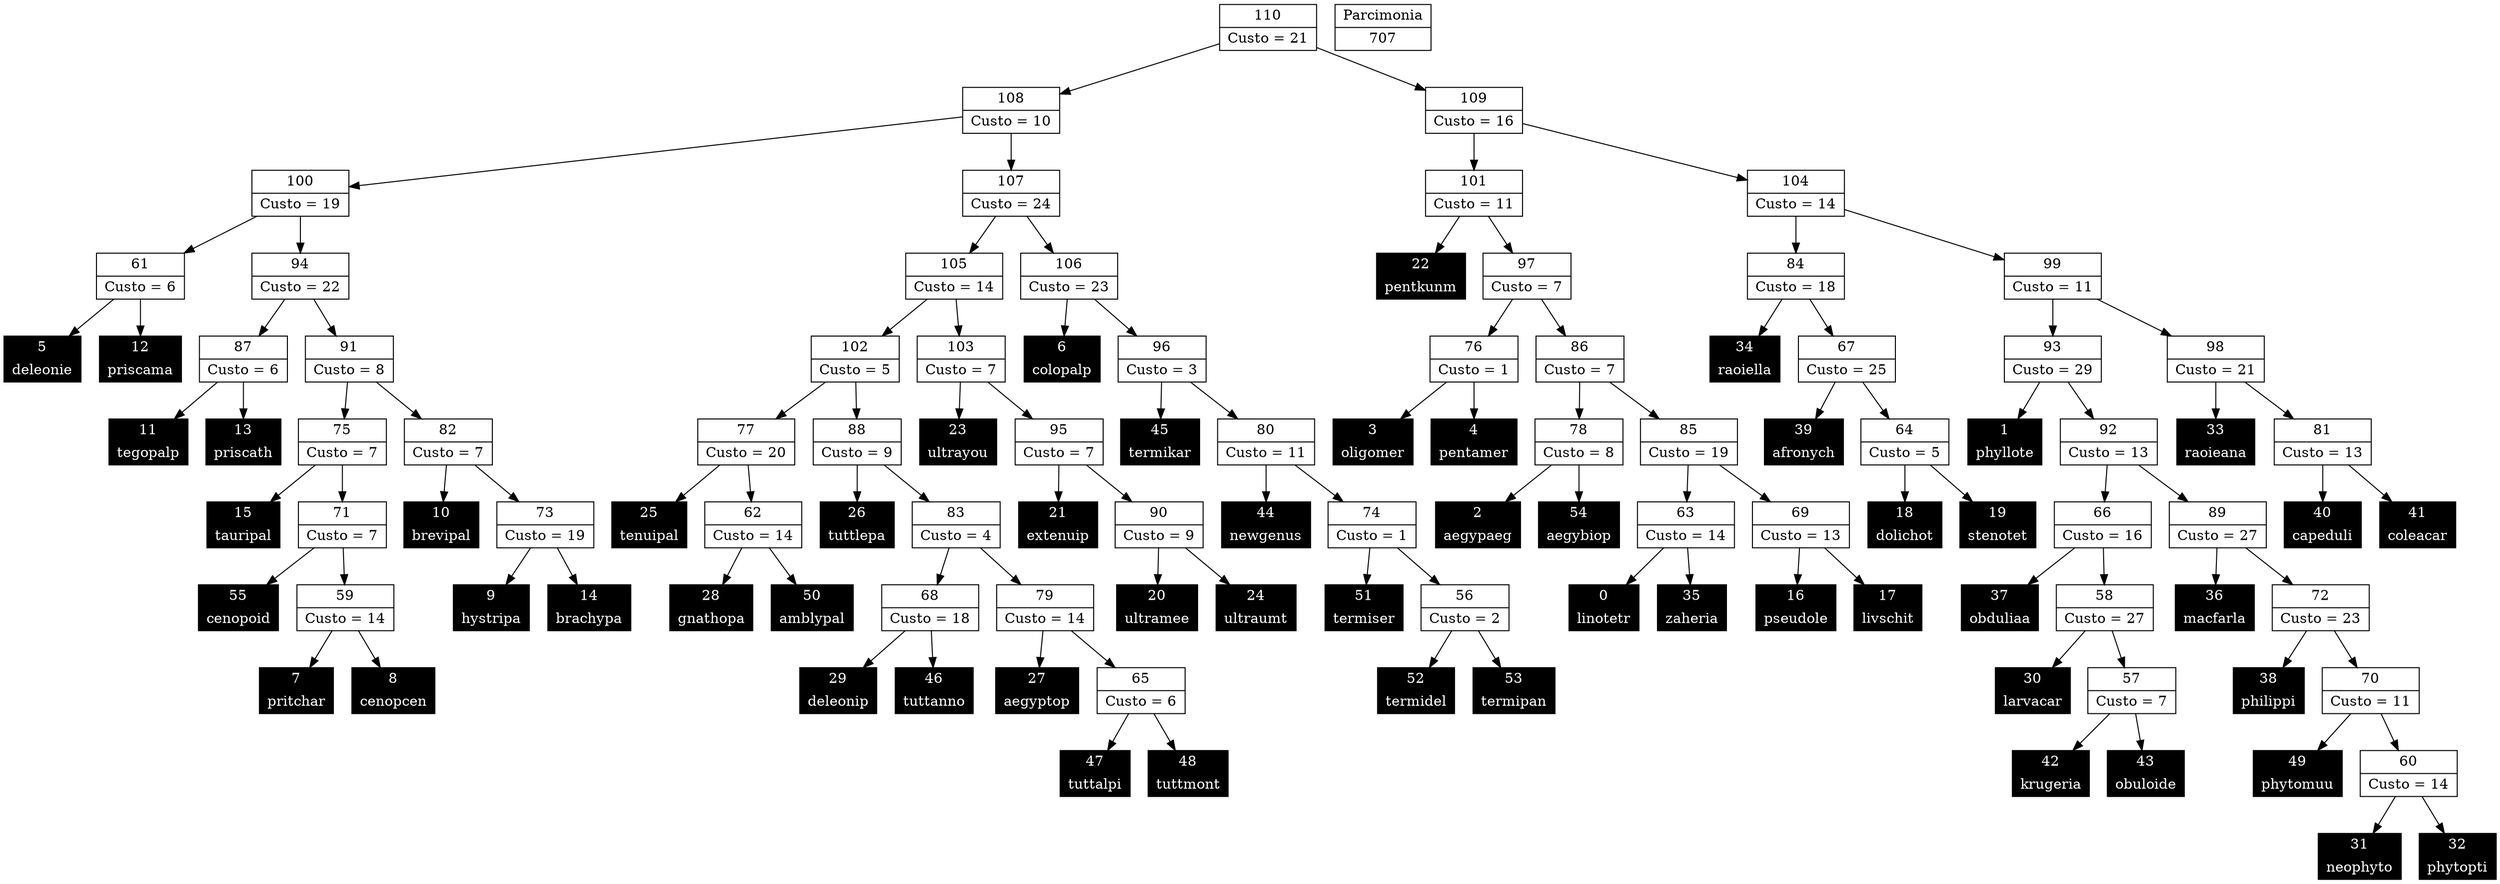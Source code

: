 Digraph G {
0 [shape="record", label="{0 | linotetr}",style=filled, color=black, fontcolor=white,fontsize=14, height=0.5]
1 [shape="record", label="{1 | phyllote}",style=filled, color=black, fontcolor=white,fontsize=14, height=0.5]
2 [shape="record", label="{2 | aegypaeg}",style=filled, color=black, fontcolor=white,fontsize=14, height=0.5]
3 [shape="record", label="{3 | oligomer}",style=filled, color=black, fontcolor=white,fontsize=14, height=0.5]
4 [shape="record", label="{4 | pentamer}",style=filled, color=black, fontcolor=white,fontsize=14, height=0.5]
5 [shape="record", label="{5 | deleonie}",style=filled, color=black, fontcolor=white,fontsize=14, height=0.5]
6 [shape="record", label="{6 | colopalp}",style=filled, color=black, fontcolor=white,fontsize=14, height=0.5]
7 [shape="record", label="{7 | pritchar}",style=filled, color=black, fontcolor=white,fontsize=14, height=0.5]
8 [shape="record", label="{8 | cenopcen}",style=filled, color=black, fontcolor=white,fontsize=14, height=0.5]
9 [shape="record", label="{9 | hystripa}",style=filled, color=black, fontcolor=white,fontsize=14, height=0.5]
10 [shape="record", label="{10 | brevipal}",style=filled, color=black, fontcolor=white,fontsize=14, height=0.5]
11 [shape="record", label="{11 | tegopalp}",style=filled, color=black, fontcolor=white,fontsize=14, height=0.5]
12 [shape="record", label="{12 | priscama}",style=filled, color=black, fontcolor=white,fontsize=14, height=0.5]
13 [shape="record", label="{13 | priscath}",style=filled, color=black, fontcolor=white,fontsize=14, height=0.5]
14 [shape="record", label="{14 | brachypa}",style=filled, color=black, fontcolor=white,fontsize=14, height=0.5]
15 [shape="record", label="{15 | tauripal}",style=filled, color=black, fontcolor=white,fontsize=14, height=0.5]
16 [shape="record", label="{16 | pseudole}",style=filled, color=black, fontcolor=white,fontsize=14, height=0.5]
17 [shape="record", label="{17 | livschit}",style=filled, color=black, fontcolor=white,fontsize=14, height=0.5]
18 [shape="record", label="{18 | dolichot}",style=filled, color=black, fontcolor=white,fontsize=14, height=0.5]
19 [shape="record", label="{19 | stenotet}",style=filled, color=black, fontcolor=white,fontsize=14, height=0.5]
20 [shape="record", label="{20 | ultramee}",style=filled, color=black, fontcolor=white,fontsize=14, height=0.5]
21 [shape="record", label="{21 | extenuip}",style=filled, color=black, fontcolor=white,fontsize=14, height=0.5]
22 [shape="record", label="{22 | pentkunm}",style=filled, color=black, fontcolor=white,fontsize=14, height=0.5]
23 [shape="record", label="{23 | ultrayou}",style=filled, color=black, fontcolor=white,fontsize=14, height=0.5]
24 [shape="record", label="{24 | ultraumt}",style=filled, color=black, fontcolor=white,fontsize=14, height=0.5]
25 [shape="record", label="{25 | tenuipal}",style=filled, color=black, fontcolor=white,fontsize=14, height=0.5]
26 [shape="record", label="{26 | tuttlepa}",style=filled, color=black, fontcolor=white,fontsize=14, height=0.5]
27 [shape="record", label="{27 | aegyptop}",style=filled, color=black, fontcolor=white,fontsize=14, height=0.5]
28 [shape="record", label="{28 | gnathopa}",style=filled, color=black, fontcolor=white,fontsize=14, height=0.5]
29 [shape="record", label="{29 | deleonip}",style=filled, color=black, fontcolor=white,fontsize=14, height=0.5]
30 [shape="record", label="{30 | larvacar}",style=filled, color=black, fontcolor=white,fontsize=14, height=0.5]
31 [shape="record", label="{31 | neophyto}",style=filled, color=black, fontcolor=white,fontsize=14, height=0.5]
32 [shape="record", label="{32 | phytopti}",style=filled, color=black, fontcolor=white,fontsize=14, height=0.5]
33 [shape="record", label="{33 | raoieana}",style=filled, color=black, fontcolor=white,fontsize=14, height=0.5]
34 [shape="record", label="{34 | raoiella}",style=filled, color=black, fontcolor=white,fontsize=14, height=0.5]
35 [shape="record", label="{35 | zaheria}",style=filled, color=black, fontcolor=white,fontsize=14, height=0.5]
36 [shape="record", label="{36 | macfarla}",style=filled, color=black, fontcolor=white,fontsize=14, height=0.5]
37 [shape="record", label="{37 | obduliaa}",style=filled, color=black, fontcolor=white,fontsize=14, height=0.5]
38 [shape="record", label="{38 | philippi}",style=filled, color=black, fontcolor=white,fontsize=14, height=0.5]
39 [shape="record", label="{39 | afronych}",style=filled, color=black, fontcolor=white,fontsize=14, height=0.5]
40 [shape="record", label="{40 | capeduli}",style=filled, color=black, fontcolor=white,fontsize=14, height=0.5]
41 [shape="record", label="{41 | coleacar}",style=filled, color=black, fontcolor=white,fontsize=14, height=0.5]
42 [shape="record", label="{42 | krugeria}",style=filled, color=black, fontcolor=white,fontsize=14, height=0.5]
43 [shape="record", label="{43 | obuloide}",style=filled, color=black, fontcolor=white,fontsize=14, height=0.5]
44 [shape="record", label="{44 | newgenus}",style=filled, color=black, fontcolor=white,fontsize=14, height=0.5]
45 [shape="record", label="{45 | termikar}",style=filled, color=black, fontcolor=white,fontsize=14, height=0.5]
46 [shape="record", label="{46 | tuttanno}",style=filled, color=black, fontcolor=white,fontsize=14, height=0.5]
47 [shape="record", label="{47 | tuttalpi}",style=filled, color=black, fontcolor=white,fontsize=14, height=0.5]
48 [shape="record", label="{48 | tuttmont}",style=filled, color=black, fontcolor=white,fontsize=14, height=0.5]
49 [shape="record", label="{49 | phytomuu}",style=filled, color=black, fontcolor=white,fontsize=14, height=0.5]
50 [shape="record", label="{50 | amblypal}",style=filled, color=black, fontcolor=white,fontsize=14, height=0.5]
51 [shape="record", label="{51 | termiser}",style=filled, color=black, fontcolor=white,fontsize=14, height=0.5]
52 [shape="record", label="{52 | termidel}",style=filled, color=black, fontcolor=white,fontsize=14, height=0.5]
53 [shape="record", label="{53 | termipan}",style=filled, color=black, fontcolor=white,fontsize=14, height=0.5]
54 [shape="record", label="{54 | aegybiop}",style=filled, color=black, fontcolor=white,fontsize=14, height=0.5]
55 [shape="record", label="{55 | cenopoid}",style=filled, color=black, fontcolor=white,fontsize=14, height=0.5]
56 [shape="record", label="{56|Custo = 2}"]
57 [shape="record", label="{57|Custo = 7}"]
58 [shape="record", label="{58|Custo = 27}"]
59 [shape="record", label="{59|Custo = 14}"]
60 [shape="record", label="{60|Custo = 14}"]
61 [shape="record", label="{61|Custo = 6}"]
62 [shape="record", label="{62|Custo = 14}"]
63 [shape="record", label="{63|Custo = 14}"]
64 [shape="record", label="{64|Custo = 5}"]
65 [shape="record", label="{65|Custo = 6}"]
66 [shape="record", label="{66|Custo = 16}"]
67 [shape="record", label="{67|Custo = 25}"]
68 [shape="record", label="{68|Custo = 18}"]
69 [shape="record", label="{69|Custo = 13}"]
70 [shape="record", label="{70|Custo = 11}"]
71 [shape="record", label="{71|Custo = 7}"]
72 [shape="record", label="{72|Custo = 23}"]
73 [shape="record", label="{73|Custo = 19}"]
74 [shape="record", label="{74|Custo = 1}"]
75 [shape="record", label="{75|Custo = 7}"]
76 [shape="record", label="{76|Custo = 1}"]
77 [shape="record", label="{77|Custo = 20}"]
78 [shape="record", label="{78|Custo = 8}"]
79 [shape="record", label="{79|Custo = 14}"]
80 [shape="record", label="{80|Custo = 11}"]
81 [shape="record", label="{81|Custo = 13}"]
82 [shape="record", label="{82|Custo = 7}"]
83 [shape="record", label="{83|Custo = 4}"]
84 [shape="record", label="{84|Custo = 18}"]
85 [shape="record", label="{85|Custo = 19}"]
86 [shape="record", label="{86|Custo = 7}"]
87 [shape="record", label="{87|Custo = 6}"]
88 [shape="record", label="{88|Custo = 9}"]
89 [shape="record", label="{89|Custo = 27}"]
90 [shape="record", label="{90|Custo = 9}"]
91 [shape="record", label="{91|Custo = 8}"]
92 [shape="record", label="{92|Custo = 13}"]
93 [shape="record", label="{93|Custo = 29}"]
94 [shape="record", label="{94|Custo = 22}"]
95 [shape="record", label="{95|Custo = 7}"]
96 [shape="record", label="{96|Custo = 3}"]
97 [shape="record", label="{97|Custo = 7}"]
98 [shape="record", label="{98|Custo = 21}"]
99 [shape="record", label="{99|Custo = 11}"]
100 [shape="record", label="{100|Custo = 19}"]
101 [shape="record", label="{101|Custo = 11}"]
102 [shape="record", label="{102|Custo = 5}"]
103 [shape="record", label="{103|Custo = 7}"]
104 [shape="record", label="{104|Custo = 14}"]
105 [shape="record", label="{105|Custo = 14}"]
106 [shape="record", label="{106|Custo = 23}"]
107 [shape="record", label="{107|Custo = 24}"]
108 [shape="record", label="{108|Custo = 10}"]
109 [shape="record", label="{109|Custo = 16}"]
110 [shape="record", label="{110|Custo = 21}"]

56->53
56->52
57->43
57->42
58->57
58->30
59->8
59->7
60->32
60->31
61->12
61->5
62->50
62->28
63->35
63->0
64->19
64->18
65->48
65->47
66->58
66->37
67->64
67->39
68->46
68->29
69->17
69->16
70->60
70->49
71->59
71->55
72->70
72->38
73->14
73->9
74->56
74->51
75->71
75->15
76->4
76->3
77->62
77->25
78->54
78->2
79->65
79->27
80->74
80->44
81->41
81->40
82->73
82->10
83->79
83->68
84->67
84->34
85->69
85->63
86->85
86->78
87->13
87->11
88->83
88->26
89->72
89->36
90->24
90->20
91->82
91->75
92->89
92->66
93->92
93->1
94->91
94->87
95->90
95->21
96->80
96->45
97->86
97->76
98->81
98->33
99->98
99->93
100->94
100->61
101->97
101->22
102->88
102->77
103->95
103->23
104->99
104->84
105->103
105->102
106->96
106->6
107->106
107->105
108->107
108->100
109->104
109->101
110->109
110->108

707 [shape="record", label="{Parcimonia|707}"]
}